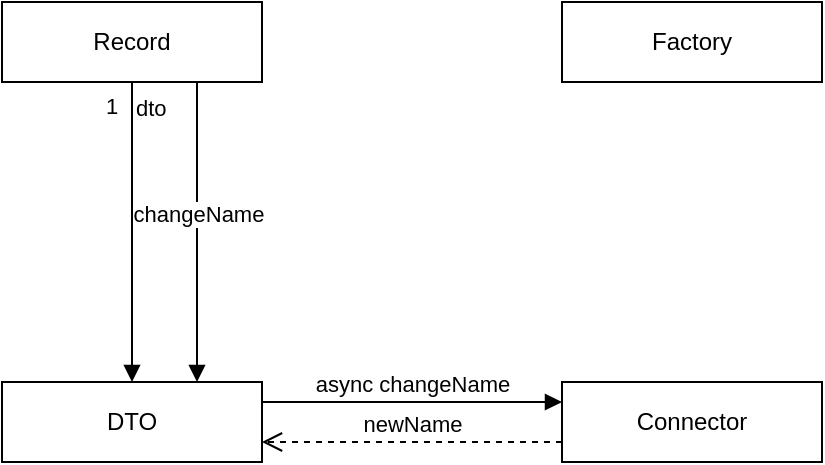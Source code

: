 <mxfile version="22.1.4" type="device">
  <diagram id="C5RBs43oDa-KdzZeNtuy" name="Page-1">
    <mxGraphModel dx="971" dy="541" grid="1" gridSize="10" guides="1" tooltips="1" connect="1" arrows="1" fold="1" page="1" pageScale="1" pageWidth="827" pageHeight="1169" math="0" shadow="0">
      <root>
        <mxCell id="WIyWlLk6GJQsqaUBKTNV-0" />
        <mxCell id="WIyWlLk6GJQsqaUBKTNV-1" parent="WIyWlLk6GJQsqaUBKTNV-0" />
        <mxCell id="WmSHyUOoIof1mVieS2In-0" value="Record" style="rounded=0;whiteSpace=wrap;html=1;" parent="WIyWlLk6GJQsqaUBKTNV-1" vertex="1">
          <mxGeometry x="150" y="70" width="130" height="40" as="geometry" />
        </mxCell>
        <mxCell id="WmSHyUOoIof1mVieS2In-1" value="DTO" style="rounded=0;whiteSpace=wrap;html=1;" parent="WIyWlLk6GJQsqaUBKTNV-1" vertex="1">
          <mxGeometry x="150" y="260" width="130" height="40" as="geometry" />
        </mxCell>
        <mxCell id="WmSHyUOoIof1mVieS2In-2" value="Factory" style="rounded=0;whiteSpace=wrap;html=1;" parent="WIyWlLk6GJQsqaUBKTNV-1" vertex="1">
          <mxGeometry x="430" y="70" width="130" height="40" as="geometry" />
        </mxCell>
        <mxCell id="WmSHyUOoIof1mVieS2In-3" value="Connector" style="rounded=0;whiteSpace=wrap;html=1;" parent="WIyWlLk6GJQsqaUBKTNV-1" vertex="1">
          <mxGeometry x="430" y="260" width="130" height="40" as="geometry" />
        </mxCell>
        <mxCell id="WmSHyUOoIof1mVieS2In-5" value="dto" style="endArrow=block;endFill=1;html=1;edgeStyle=orthogonalEdgeStyle;align=left;verticalAlign=top;rounded=0;exitX=0.5;exitY=1;exitDx=0;exitDy=0;entryX=0.5;entryY=0;entryDx=0;entryDy=0;" parent="WIyWlLk6GJQsqaUBKTNV-1" source="WmSHyUOoIof1mVieS2In-0" target="WmSHyUOoIof1mVieS2In-1" edge="1">
          <mxGeometry x="-1" relative="1" as="geometry">
            <mxPoint x="240" y="230" as="sourcePoint" />
            <mxPoint x="490" y="420" as="targetPoint" />
          </mxGeometry>
        </mxCell>
        <mxCell id="WmSHyUOoIof1mVieS2In-6" value="1" style="edgeLabel;resizable=0;html=1;align=left;verticalAlign=bottom;" parent="WmSHyUOoIof1mVieS2In-5" connectable="0" vertex="1">
          <mxGeometry x="-1" relative="1" as="geometry">
            <mxPoint x="-15" y="20" as="offset" />
          </mxGeometry>
        </mxCell>
        <mxCell id="1_g0iV2HbMcn_0EJxqic-3" value="changeName" style="html=1;verticalAlign=bottom;endArrow=block;curved=0;rounded=0;entryX=0.75;entryY=0;entryDx=0;entryDy=0;exitX=0.75;exitY=1;exitDx=0;exitDy=0;" edge="1" parent="WIyWlLk6GJQsqaUBKTNV-1" source="WmSHyUOoIof1mVieS2In-0" target="WmSHyUOoIof1mVieS2In-1">
          <mxGeometry width="80" relative="1" as="geometry">
            <mxPoint x="310" y="200" as="sourcePoint" />
            <mxPoint x="390" y="200" as="targetPoint" />
          </mxGeometry>
        </mxCell>
        <mxCell id="1_g0iV2HbMcn_0EJxqic-4" value="async changeName" style="html=1;verticalAlign=bottom;endArrow=block;curved=0;rounded=0;exitX=1;exitY=0.25;exitDx=0;exitDy=0;entryX=0;entryY=0.25;entryDx=0;entryDy=0;" edge="1" parent="WIyWlLk6GJQsqaUBKTNV-1" source="WmSHyUOoIof1mVieS2In-1" target="WmSHyUOoIof1mVieS2In-3">
          <mxGeometry width="80" relative="1" as="geometry">
            <mxPoint x="310" y="200" as="sourcePoint" />
            <mxPoint x="390" y="200" as="targetPoint" />
            <mxPoint as="offset" />
          </mxGeometry>
        </mxCell>
        <mxCell id="1_g0iV2HbMcn_0EJxqic-6" value="newName" style="html=1;verticalAlign=bottom;endArrow=open;dashed=1;endSize=8;curved=0;rounded=0;entryX=1;entryY=0.75;entryDx=0;entryDy=0;exitX=0;exitY=0.75;exitDx=0;exitDy=0;" edge="1" parent="WIyWlLk6GJQsqaUBKTNV-1" source="WmSHyUOoIof1mVieS2In-3" target="WmSHyUOoIof1mVieS2In-1">
          <mxGeometry relative="1" as="geometry">
            <mxPoint x="390" y="200" as="sourcePoint" />
            <mxPoint x="310" y="200" as="targetPoint" />
          </mxGeometry>
        </mxCell>
      </root>
    </mxGraphModel>
  </diagram>
</mxfile>

